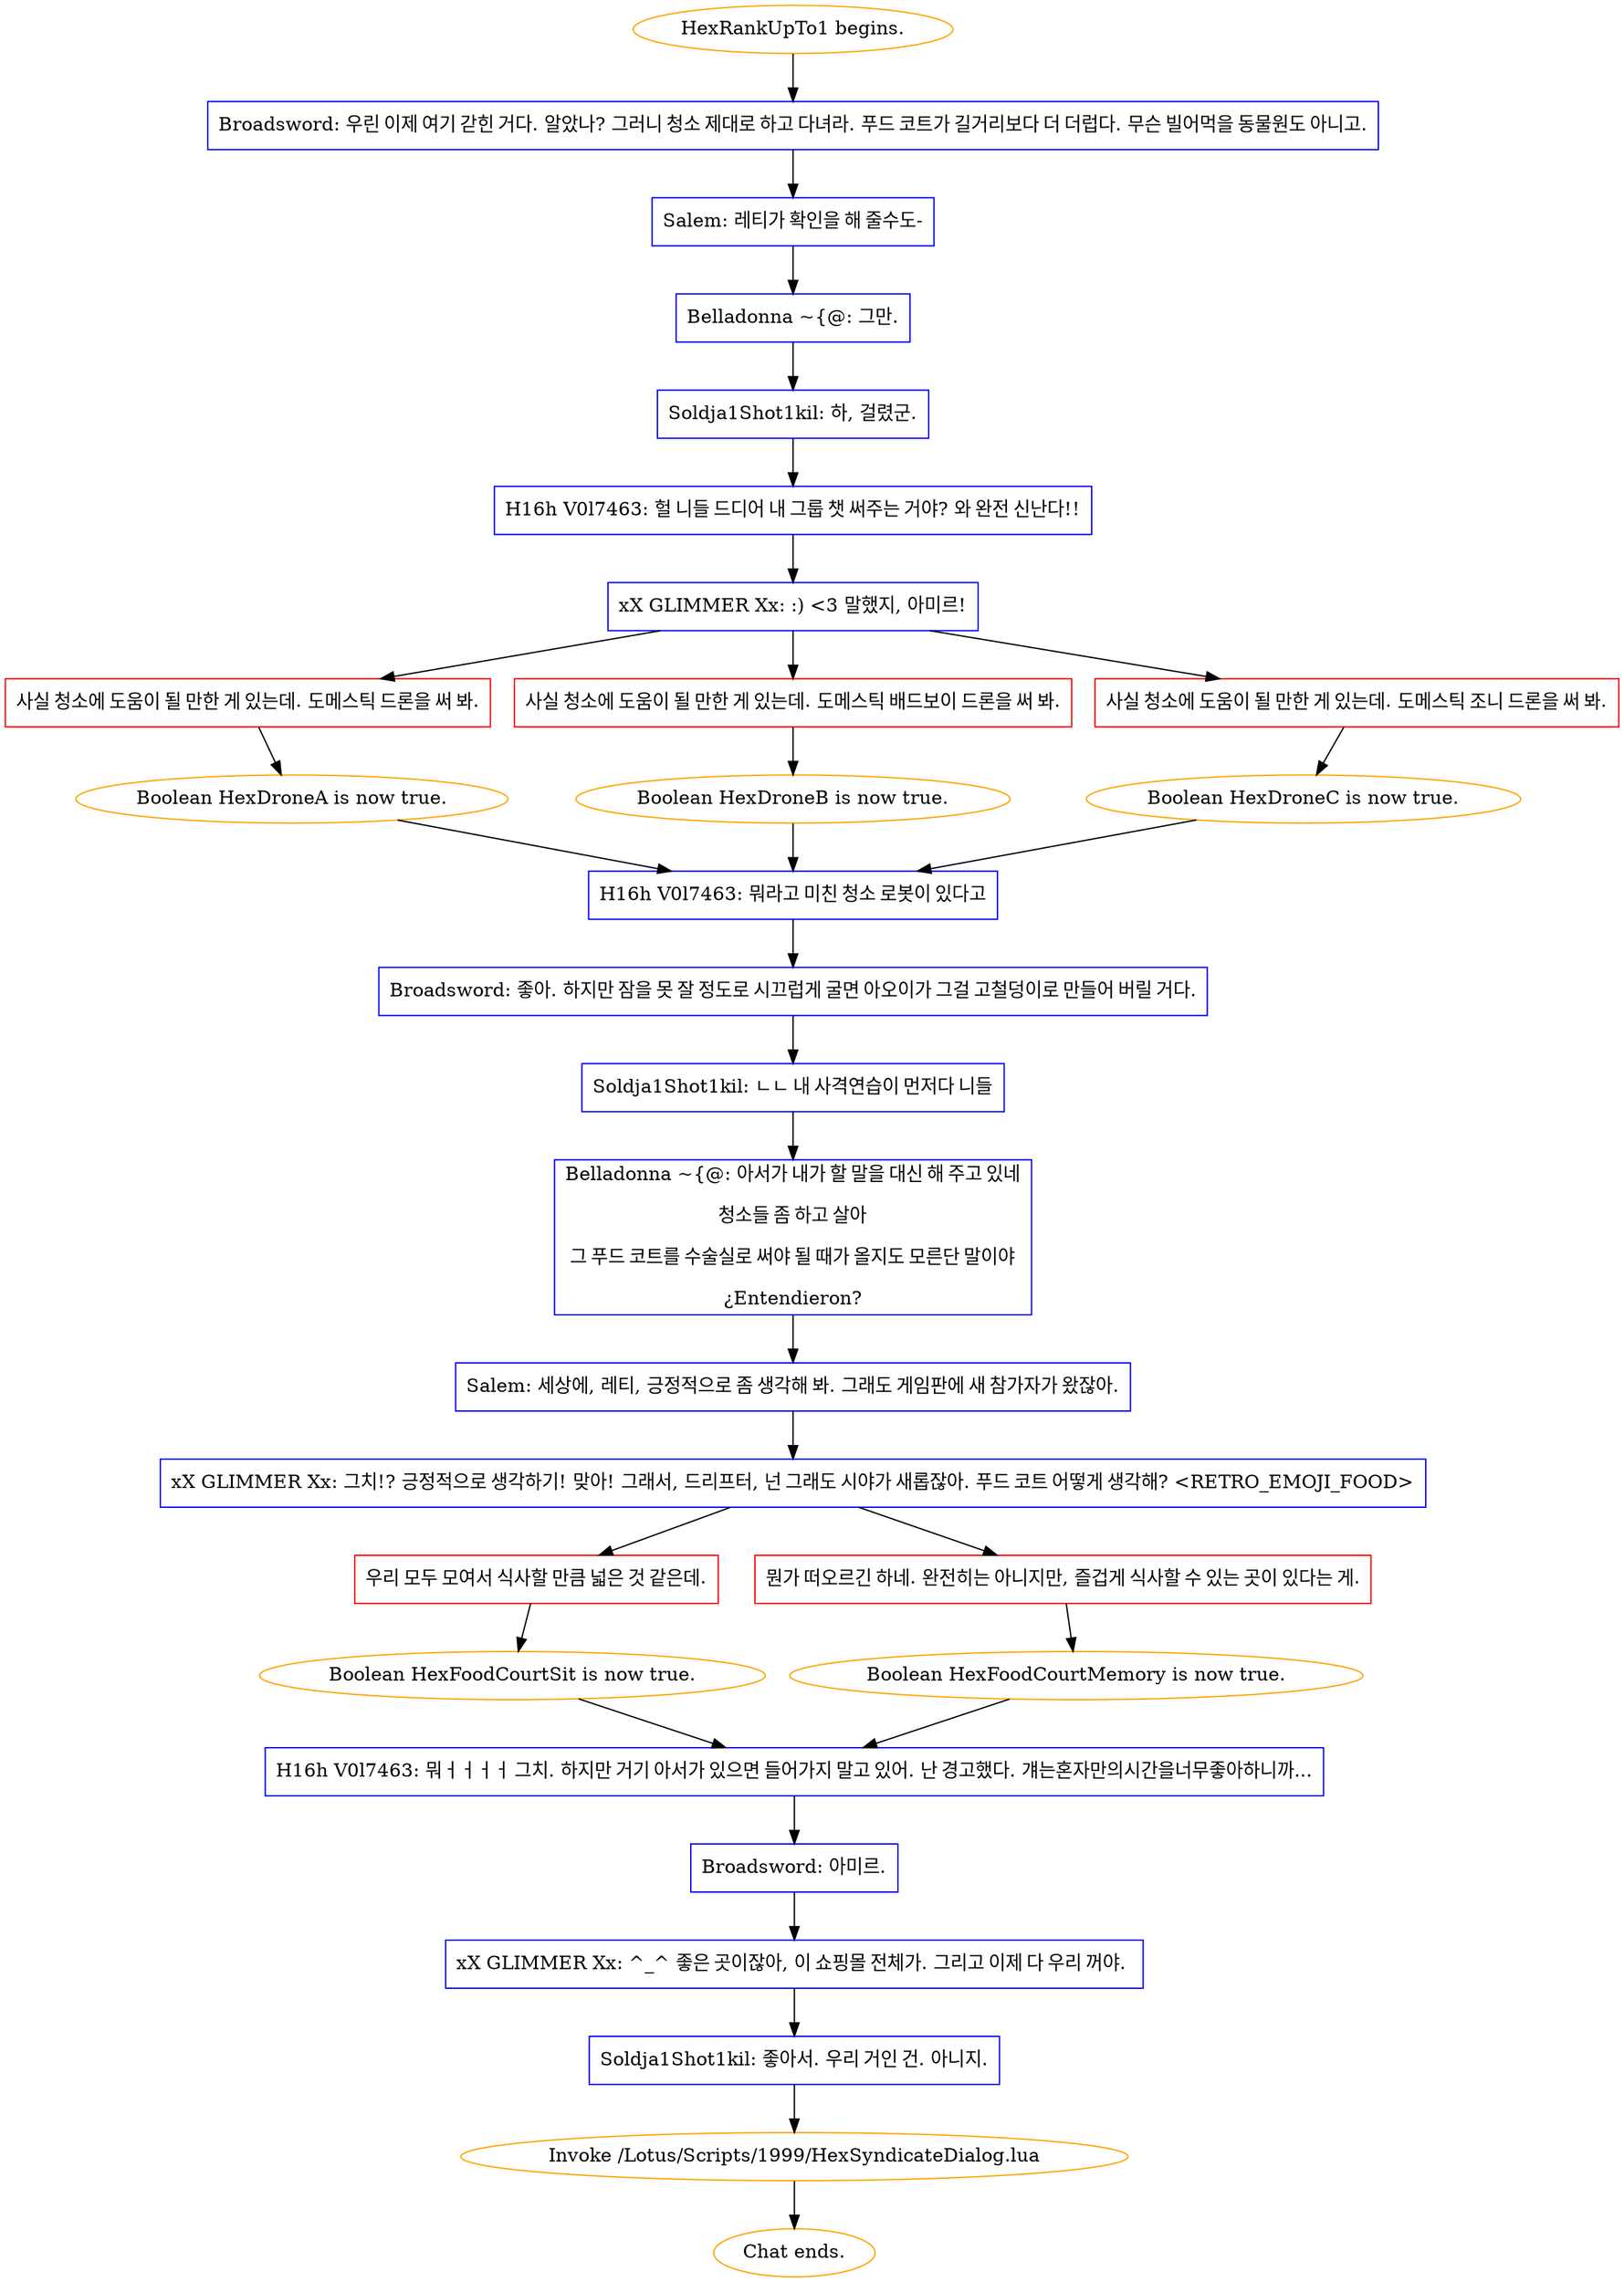 digraph {
	"HexRankUpTo1 begins." [color=orange];
		"HexRankUpTo1 begins." -> j3927024139;
	j3927024139 [label="Broadsword: 우린 이제 여기 갇힌 거다. 알았나? 그러니 청소 제대로 하고 다녀라. 푸드 코트가 길거리보다 더 더럽다. 무슨 빌어먹을 동물원도 아니고.",shape=box,color=blue];
		j3927024139 -> j607092043;
	j607092043 [label="Salem: 레티가 확인을 해 줄수도-",shape=box,color=blue];
		j607092043 -> j2329438092;
	j2329438092 [label="Belladonna ~{@: 그만.",shape=box,color=blue];
		j2329438092 -> j1973442531;
	j1973442531 [label="Soldja1Shot1kil: 하, 걸렸군.",shape=box,color=blue];
		j1973442531 -> j650744385;
	j650744385 [label="H16h V0l7463: 헐 니들 드디어 내 그룹 챗 써주는 거야? 와 완전 신난다!!",shape=box,color=blue];
		j650744385 -> j1821091275;
	j1821091275 [label="xX GLIMMER Xx: :) <3 말했지, 아미르!",shape=box,color=blue];
		j1821091275 -> j3530235311;
		j1821091275 -> j2908285399;
		j1821091275 -> j2345386002;
	j3530235311 [label="사실 청소에 도움이 될 만한 게 있는데. 도메스틱 드론을 써 봐.",shape=box,color=red];
		j3530235311 -> j4178175209;
	j2908285399 [label="사실 청소에 도움이 될 만한 게 있는데. 도메스틱 배드보이 드론을 써 봐.",shape=box,color=red];
		j2908285399 -> j1101836729;
	j2345386002 [label="사실 청소에 도움이 될 만한 게 있는데. 도메스틱 조니 드론을 써 봐.",shape=box,color=red];
		j2345386002 -> j2514951915;
	j4178175209 [label="Boolean HexDroneA is now true.",color=orange];
		j4178175209 -> j4140755202;
	j1101836729 [label="Boolean HexDroneB is now true.",color=orange];
		j1101836729 -> j4140755202;
	j2514951915 [label="Boolean HexDroneC is now true.",color=orange];
		j2514951915 -> j4140755202;
	j4140755202 [label="H16h V0l7463: 뭐라고 미친 청소 로봇이 있다고",shape=box,color=blue];
		j4140755202 -> j1525124344;
	j1525124344 [label="Broadsword: 좋아. 하지만 잠을 못 잘 정도로 시끄럽게 굴면 아오이가 그걸 고철덩이로 만들어 버릴 거다.",shape=box,color=blue];
		j1525124344 -> j1456037203;
	j1456037203 [label="Soldja1Shot1kil: ㄴㄴ 내 사격연습이 먼저다 니들",shape=box,color=blue];
		j1456037203 -> j3859451377;
	j3859451377 [label="Belladonna ~{@: 아서가 내가 할 말을 대신 해 주고 있네
청소들 좀 하고 살아
그 푸드 코트를 수술실로 써야 될 때가 올지도 모른단 말이야
¿Entendieron?",shape=box,color=blue];
		j3859451377 -> j3109588845;
	j3109588845 [label="Salem: 세상에, 레티, 긍정적으로 좀 생각해 봐. 그래도 게임판에 새 참가자가 왔잖아.",shape=box,color=blue];
		j3109588845 -> j3130902823;
	j3130902823 [label="xX GLIMMER Xx: 그치!? 긍정적으로 생각하기! 맞아! 그래서, 드리프터, 넌 그래도 시야가 새롭잖아. 푸드 코트 어떻게 생각해? <RETRO_EMOJI_FOOD>",shape=box,color=blue];
		j3130902823 -> j3291590704;
		j3130902823 -> j3369053364;
	j3291590704 [label="우리 모두 모여서 식사할 만큼 넓은 것 같은데.",shape=box,color=red];
		j3291590704 -> j4278982812;
	j3369053364 [label="뭔가 떠오르긴 하네. 완전히는 아니지만, 즐겁게 식사할 수 있는 곳이 있다는 게.",shape=box,color=red];
		j3369053364 -> j2694944260;
	j4278982812 [label="Boolean HexFoodCourtSit is now true.",color=orange];
		j4278982812 -> j1287328109;
	j2694944260 [label="Boolean HexFoodCourtMemory is now true.",color=orange];
		j2694944260 -> j1287328109;
	j1287328109 [label="H16h V0l7463: 뭐ㅓㅓㅓㅓ 그치. 하지만 거기 아서가 있으면 들어가지 말고 있어. 난 경고했다. 걔는혼자만의시간을너무좋아하니까...",shape=box,color=blue];
		j1287328109 -> j4140562047;
	j4140562047 [label="Broadsword: 아미르.",shape=box,color=blue];
		j4140562047 -> j1239455975;
	j1239455975 [label="xX GLIMMER Xx: ^_^ 좋은 곳이잖아, 이 쇼핑몰 전체가. 그리고 이제 다 우리 꺼야. ",shape=box,color=blue];
		j1239455975 -> j472110;
	j472110 [label="Soldja1Shot1kil: 좋아서. 우리 거인 건. 아니지.",shape=box,color=blue];
		j472110 -> j2375408662;
	j2375408662 [label="Invoke /Lotus/Scripts/1999/HexSyndicateDialog.lua",color=orange];
		j2375408662 -> "Chat ends.";
	"Chat ends." [color=orange];
}
